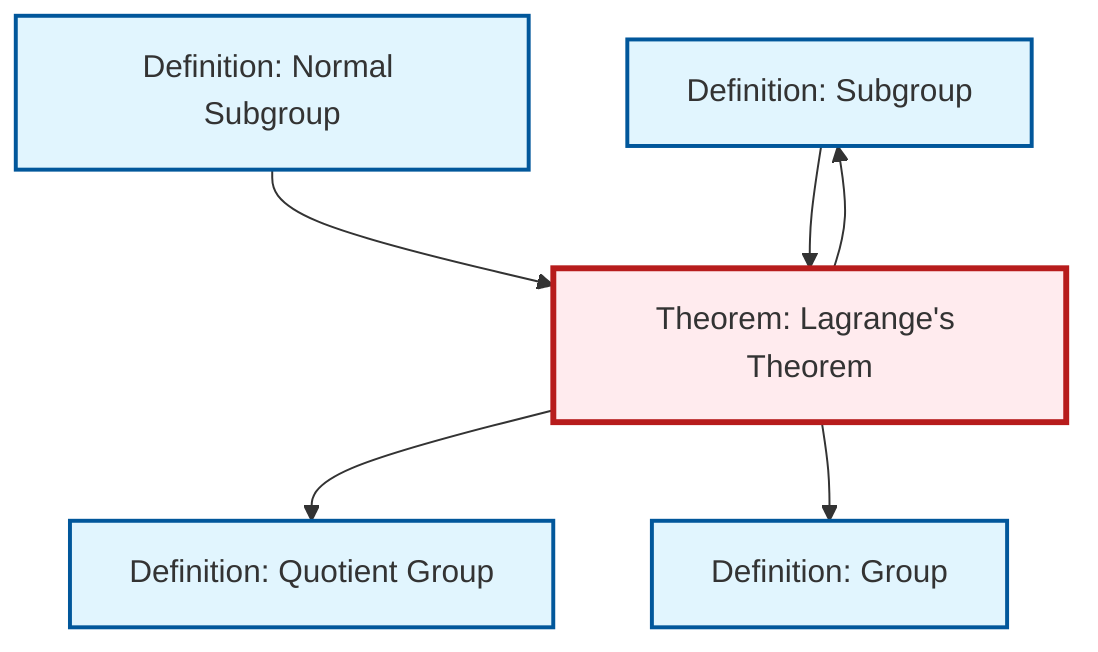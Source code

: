 graph TD
    classDef definition fill:#e1f5fe,stroke:#01579b,stroke-width:2px
    classDef theorem fill:#f3e5f5,stroke:#4a148c,stroke-width:2px
    classDef axiom fill:#fff3e0,stroke:#e65100,stroke-width:2px
    classDef example fill:#e8f5e9,stroke:#1b5e20,stroke-width:2px
    classDef current fill:#ffebee,stroke:#b71c1c,stroke-width:3px
    def-quotient-group["Definition: Quotient Group"]:::definition
    def-subgroup["Definition: Subgroup"]:::definition
    thm-lagrange["Theorem: Lagrange's Theorem"]:::theorem
    def-group["Definition: Group"]:::definition
    def-normal-subgroup["Definition: Normal Subgroup"]:::definition
    thm-lagrange --> def-quotient-group
    def-normal-subgroup --> thm-lagrange
    def-subgroup --> thm-lagrange
    thm-lagrange --> def-group
    thm-lagrange --> def-subgroup
    class thm-lagrange current